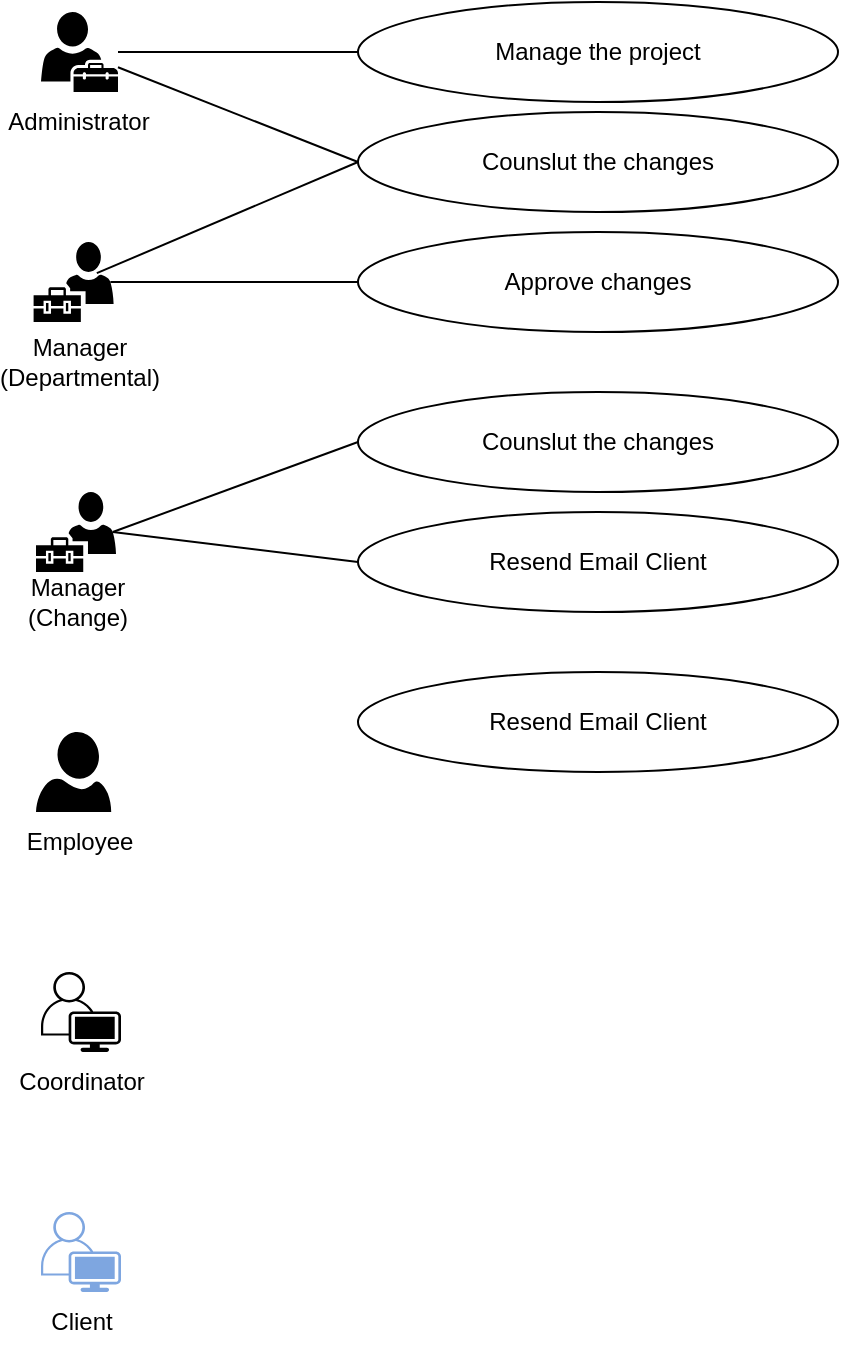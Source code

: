 <mxfile version="22.1.21" type="github">
  <diagram name="Page-1" id="XPWBldzVZ3_sg0biQuVv">
    <mxGraphModel dx="1050" dy="522" grid="1" gridSize="10" guides="1" tooltips="1" connect="1" arrows="1" fold="1" page="1" pageScale="1" pageWidth="850" pageHeight="1100" math="0" shadow="0">
      <root>
        <mxCell id="0" />
        <mxCell id="1" parent="0" />
        <mxCell id="AIyhHVRQRcBTdbYzzXI3-4" value="" style="sketch=0;pointerEvents=1;shadow=0;dashed=0;html=1;strokeColor=none;fillColor=#000000;labelPosition=center;verticalLabelPosition=bottom;verticalAlign=top;outlineConnect=0;align=center;shape=mxgraph.office.users.tenant_admin;" parent="1" vertex="1">
          <mxGeometry x="81.5" y="160" width="38.5" height="40" as="geometry" />
        </mxCell>
        <mxCell id="AIyhHVRQRcBTdbYzzXI3-5" value="" style="sketch=0;pointerEvents=1;shadow=0;dashed=0;html=1;strokeColor=none;labelPosition=center;verticalLabelPosition=bottom;verticalAlign=top;align=center;fillColor=#000000;shape=mxgraph.mscae.intune.user_management" parent="1" vertex="1">
          <mxGeometry x="77.8" y="275" width="40" height="40" as="geometry" />
        </mxCell>
        <mxCell id="AIyhHVRQRcBTdbYzzXI3-6" value="" style="sketch=0;aspect=fixed;pointerEvents=1;shadow=0;dashed=0;html=1;strokeColor=none;labelPosition=center;verticalLabelPosition=bottom;verticalAlign=top;align=center;fillColor=#000000;shape=mxgraph.azure.user" parent="1" vertex="1">
          <mxGeometry x="79" y="520" width="37.6" height="40" as="geometry" />
        </mxCell>
        <mxCell id="AIyhHVRQRcBTdbYzzXI3-7" value="Employee" style="text;html=1;strokeColor=none;fillColor=none;align=center;verticalAlign=middle;whiteSpace=wrap;rounded=0;" parent="1" vertex="1">
          <mxGeometry x="71" y="560" width="60" height="30" as="geometry" />
        </mxCell>
        <mxCell id="AIyhHVRQRcBTdbYzzXI3-8" value="Manager (Departmental)&lt;span id=&quot;docs-internal-guid-f4431b39-7fff-cfa4-a716-81f54698d911&quot;&gt;&lt;/span&gt;" style="text;html=1;strokeColor=none;fillColor=none;align=center;verticalAlign=middle;whiteSpace=wrap;rounded=0;" parent="1" vertex="1">
          <mxGeometry x="71" y="320" width="60" height="30" as="geometry" />
        </mxCell>
        <mxCell id="AIyhHVRQRcBTdbYzzXI3-9" value="Administrator" style="text;html=1;strokeColor=none;fillColor=none;align=center;verticalAlign=middle;whiteSpace=wrap;rounded=0;" parent="1" vertex="1">
          <mxGeometry x="70.25" y="200" width="61" height="30" as="geometry" />
        </mxCell>
        <mxCell id="AIyhHVRQRcBTdbYzzXI3-10" value="" style="sketch=0;pointerEvents=1;shadow=0;dashed=0;html=1;strokeColor=none;labelPosition=center;verticalLabelPosition=bottom;verticalAlign=top;align=center;fillColor=#000000;shape=mxgraph.mscae.intune.user_management" parent="1" vertex="1">
          <mxGeometry x="79" y="400" width="40" height="40" as="geometry" />
        </mxCell>
        <mxCell id="AIyhHVRQRcBTdbYzzXI3-11" value="Manager (Change)" style="text;html=1;strokeColor=none;fillColor=none;align=center;verticalAlign=middle;whiteSpace=wrap;rounded=0;" parent="1" vertex="1">
          <mxGeometry x="70" y="440" width="60" height="30" as="geometry" />
        </mxCell>
        <mxCell id="AIyhHVRQRcBTdbYzzXI3-12" value="" style="points=[[0.35,0,0],[0.98,0.51,0],[1,0.71,0],[0.67,1,0],[0,0.795,0],[0,0.65,0]];verticalLabelPosition=bottom;sketch=0;html=1;verticalAlign=top;aspect=fixed;align=center;pointerEvents=1;shape=mxgraph.cisco19.user;fillColor=#000000;strokeColor=none;" parent="1" vertex="1">
          <mxGeometry x="81.5" y="640" width="40" height="40" as="geometry" />
        </mxCell>
        <mxCell id="AIyhHVRQRcBTdbYzzXI3-13" value="Coordinator" style="text;html=1;strokeColor=none;fillColor=none;align=center;verticalAlign=middle;whiteSpace=wrap;rounded=0;" parent="1" vertex="1">
          <mxGeometry x="71.5" y="680" width="60" height="30" as="geometry" />
        </mxCell>
        <mxCell id="AIyhHVRQRcBTdbYzzXI3-14" value="" style="points=[[0.35,0,0],[0.98,0.51,0],[1,0.71,0],[0.67,1,0],[0,0.795,0],[0,0.65,0]];verticalLabelPosition=bottom;sketch=0;html=1;verticalAlign=top;aspect=fixed;align=center;pointerEvents=1;shape=mxgraph.cisco19.user;fillColor=#7EA6E0;strokeColor=none;" parent="1" vertex="1">
          <mxGeometry x="81.5" y="760" width="40" height="40" as="geometry" />
        </mxCell>
        <mxCell id="AIyhHVRQRcBTdbYzzXI3-15" value="Client" style="text;html=1;strokeColor=none;fillColor=none;align=center;verticalAlign=middle;whiteSpace=wrap;rounded=0;" parent="1" vertex="1">
          <mxGeometry x="71.5" y="800" width="60" height="30" as="geometry" />
        </mxCell>
        <mxCell id="AIyhHVRQRcBTdbYzzXI3-16" value="Manage the project" style="ellipse;whiteSpace=wrap;html=1;" parent="1" vertex="1">
          <mxGeometry x="240" y="155" width="240" height="50" as="geometry" />
        </mxCell>
        <mxCell id="AIyhHVRQRcBTdbYzzXI3-17" value="" style="endArrow=none;html=1;rounded=0;entryX=0;entryY=0.5;entryDx=0;entryDy=0;" parent="1" source="AIyhHVRQRcBTdbYzzXI3-4" target="AIyhHVRQRcBTdbYzzXI3-16" edge="1">
          <mxGeometry width="50" height="50" relative="1" as="geometry">
            <mxPoint x="170" y="320" as="sourcePoint" />
            <mxPoint x="220" y="270" as="targetPoint" />
          </mxGeometry>
        </mxCell>
        <mxCell id="AIyhHVRQRcBTdbYzzXI3-21" value="Approve changes" style="ellipse;whiteSpace=wrap;html=1;" parent="1" vertex="1">
          <mxGeometry x="240" y="270" width="240" height="50" as="geometry" />
        </mxCell>
        <mxCell id="AIyhHVRQRcBTdbYzzXI3-22" value="Resend Email Client" style="ellipse;whiteSpace=wrap;html=1;" parent="1" vertex="1">
          <mxGeometry x="240" y="410" width="240" height="50" as="geometry" />
        </mxCell>
        <mxCell id="AIyhHVRQRcBTdbYzzXI3-23" value="Resend Email Client" style="ellipse;whiteSpace=wrap;html=1;" parent="1" vertex="1">
          <mxGeometry x="240" y="490" width="240" height="50" as="geometry" />
        </mxCell>
        <mxCell id="R5wTr4oMpr8X-MJHOzSV-2" value="" style="endArrow=none;html=1;rounded=0;exitX=0.96;exitY=0.5;exitDx=0;exitDy=0;entryX=0;entryY=0.5;entryDx=0;entryDy=0;exitPerimeter=0;" edge="1" parent="1" source="AIyhHVRQRcBTdbYzzXI3-5" target="AIyhHVRQRcBTdbYzzXI3-21">
          <mxGeometry width="50" height="50" relative="1" as="geometry">
            <mxPoint x="190" y="320" as="sourcePoint" />
            <mxPoint x="299" y="275" as="targetPoint" />
          </mxGeometry>
        </mxCell>
        <mxCell id="R5wTr4oMpr8X-MJHOzSV-3" value="Counslut the changes" style="ellipse;whiteSpace=wrap;html=1;" vertex="1" parent="1">
          <mxGeometry x="240" y="210" width="240" height="50" as="geometry" />
        </mxCell>
        <mxCell id="R5wTr4oMpr8X-MJHOzSV-4" value="" style="endArrow=none;html=1;rounded=0;entryX=0;entryY=0.5;entryDx=0;entryDy=0;" edge="1" parent="1" source="AIyhHVRQRcBTdbYzzXI3-4" target="R5wTr4oMpr8X-MJHOzSV-3">
          <mxGeometry width="50" height="50" relative="1" as="geometry">
            <mxPoint x="141" y="210" as="sourcePoint" />
            <mxPoint x="250" y="165" as="targetPoint" />
          </mxGeometry>
        </mxCell>
        <mxCell id="R5wTr4oMpr8X-MJHOzSV-6" value="" style="endArrow=none;html=1;rounded=0;exitX=0.79;exitY=0.39;exitDx=0;exitDy=0;entryX=0;entryY=0.5;entryDx=0;entryDy=0;exitPerimeter=0;" edge="1" parent="1" source="AIyhHVRQRcBTdbYzzXI3-5" target="R5wTr4oMpr8X-MJHOzSV-3">
          <mxGeometry width="50" height="50" relative="1" as="geometry">
            <mxPoint x="151" y="220" as="sourcePoint" />
            <mxPoint x="260" y="175" as="targetPoint" />
          </mxGeometry>
        </mxCell>
        <mxCell id="R5wTr4oMpr8X-MJHOzSV-8" value="Counslut the changes" style="ellipse;whiteSpace=wrap;html=1;" vertex="1" parent="1">
          <mxGeometry x="240" y="350" width="240" height="50" as="geometry" />
        </mxCell>
        <mxCell id="R5wTr4oMpr8X-MJHOzSV-9" value="" style="endArrow=none;html=1;rounded=0;exitX=0.96;exitY=0.5;exitDx=0;exitDy=0;entryX=0;entryY=0.5;entryDx=0;entryDy=0;exitPerimeter=0;" edge="1" parent="1" source="AIyhHVRQRcBTdbYzzXI3-10" target="AIyhHVRQRcBTdbYzzXI3-22">
          <mxGeometry width="50" height="50" relative="1" as="geometry">
            <mxPoint x="126" y="305" as="sourcePoint" />
            <mxPoint x="250" y="300" as="targetPoint" />
          </mxGeometry>
        </mxCell>
        <mxCell id="R5wTr4oMpr8X-MJHOzSV-10" value="" style="endArrow=none;html=1;rounded=0;exitX=0.96;exitY=0.5;exitDx=0;exitDy=0;entryX=0;entryY=0.5;entryDx=0;entryDy=0;exitPerimeter=0;" edge="1" parent="1" source="AIyhHVRQRcBTdbYzzXI3-10" target="R5wTr4oMpr8X-MJHOzSV-8">
          <mxGeometry width="50" height="50" relative="1" as="geometry">
            <mxPoint x="127" y="430" as="sourcePoint" />
            <mxPoint x="250" y="465" as="targetPoint" />
          </mxGeometry>
        </mxCell>
      </root>
    </mxGraphModel>
  </diagram>
</mxfile>
